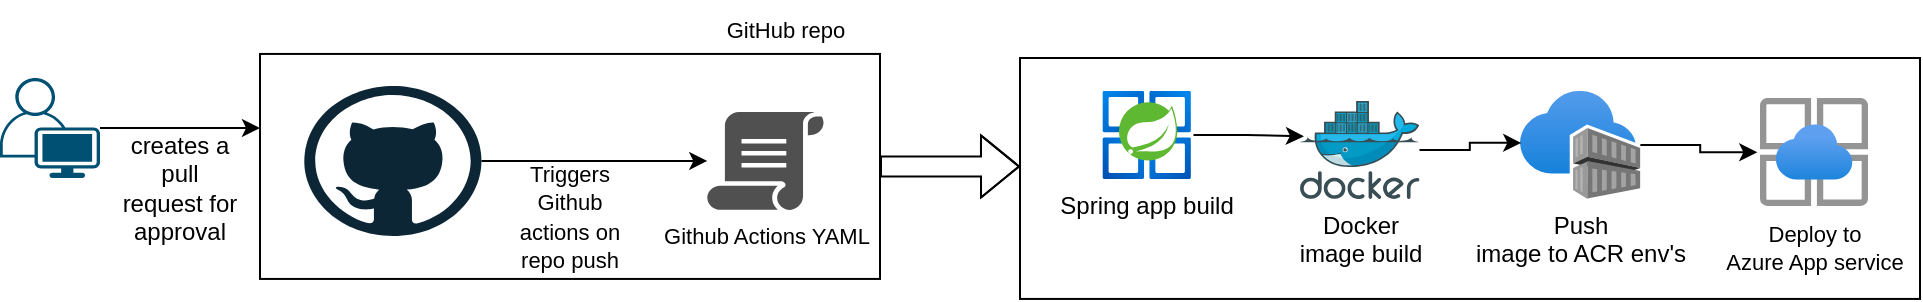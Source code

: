<mxfile version="16.6.0" type="github" pages="3">
  <diagram id="XvpTUE_IpspgRZA0ONza" name="pep github">
    <mxGraphModel dx="782" dy="436" grid="1" gridSize="10" guides="1" tooltips="1" connect="1" arrows="1" fold="1" page="1" pageScale="1" pageWidth="850" pageHeight="1100" math="0" shadow="0">
      <root>
        <mxCell id="0" />
        <mxCell id="1" parent="0" />
        <mxCell id="nqb2GobOk6vmv81c-OQU-1" style="edgeStyle=orthogonalEdgeStyle;rounded=0;orthogonalLoop=1;jettySize=auto;html=1;fontSize=11;" parent="1" source="nqb2GobOk6vmv81c-OQU-2" edge="1">
          <mxGeometry relative="1" as="geometry">
            <mxPoint x="150" y="105" as="targetPoint" />
          </mxGeometry>
        </mxCell>
        <mxCell id="nqb2GobOk6vmv81c-OQU-2" value="" style="points=[[0.35,0,0],[0.98,0.51,0],[1,0.71,0],[0.67,1,0],[0,0.795,0],[0,0.65,0]];verticalLabelPosition=bottom;sketch=0;html=1;verticalAlign=top;aspect=fixed;align=center;pointerEvents=1;shape=mxgraph.cisco19.user;fillColor=#005073;strokeColor=none;" parent="1" vertex="1">
          <mxGeometry x="20" y="80" width="50" height="50" as="geometry" />
        </mxCell>
        <mxCell id="nqb2GobOk6vmv81c-OQU-3" value="creates a pull request for approval" style="text;html=1;strokeColor=none;fillColor=none;align=center;verticalAlign=middle;whiteSpace=wrap;rounded=0;" parent="1" vertex="1">
          <mxGeometry x="80" y="120" width="60" height="30" as="geometry" />
        </mxCell>
        <mxCell id="nqb2GobOk6vmv81c-OQU-13" value="" style="group" parent="1" vertex="1" connectable="0">
          <mxGeometry x="150" y="41.48" width="310" height="138.99" as="geometry" />
        </mxCell>
        <mxCell id="nqb2GobOk6vmv81c-OQU-14" value="" style="rounded=0;whiteSpace=wrap;html=1;fontSize=11;" parent="nqb2GobOk6vmv81c-OQU-13" vertex="1">
          <mxGeometry y="26.49" width="310" height="112.5" as="geometry" />
        </mxCell>
        <mxCell id="nqb2GobOk6vmv81c-OQU-15" value="&lt;font style=&quot;font-size: 11px&quot;&gt;Triggers Github actions on repo push&lt;/font&gt;" style="text;html=1;strokeColor=none;fillColor=none;align=center;verticalAlign=middle;whiteSpace=wrap;rounded=0;" parent="nqb2GobOk6vmv81c-OQU-13" vertex="1">
          <mxGeometry x="121.786" y="92.5" width="66.429" height="30" as="geometry" />
        </mxCell>
        <mxCell id="nqb2GobOk6vmv81c-OQU-16" value="" style="dashed=0;outlineConnect=0;html=1;align=center;labelPosition=center;verticalLabelPosition=bottom;verticalAlign=top;shape=mxgraph.weblogos.github;fontSize=11;" parent="nqb2GobOk6vmv81c-OQU-13" vertex="1">
          <mxGeometry x="22.143" y="42.5" width="88.571" height="75" as="geometry" />
        </mxCell>
        <mxCell id="nqb2GobOk6vmv81c-OQU-17" value="Github Actions YAML" style="sketch=0;pointerEvents=1;shadow=0;dashed=0;html=1;strokeColor=none;fillColor=#505050;labelPosition=center;verticalLabelPosition=bottom;verticalAlign=top;outlineConnect=0;align=center;shape=mxgraph.office.concepts.script;fontSize=11;" parent="nqb2GobOk6vmv81c-OQU-13" vertex="1">
          <mxGeometry x="223.643" y="55.5" width="58.679" height="49" as="geometry" />
        </mxCell>
        <mxCell id="nqb2GobOk6vmv81c-OQU-18" style="edgeStyle=orthogonalEdgeStyle;rounded=0;orthogonalLoop=1;jettySize=auto;html=1;fontSize=11;" parent="nqb2GobOk6vmv81c-OQU-13" source="nqb2GobOk6vmv81c-OQU-16" target="nqb2GobOk6vmv81c-OQU-17" edge="1">
          <mxGeometry relative="1" as="geometry" />
        </mxCell>
        <mxCell id="nqb2GobOk6vmv81c-OQU-19" value="GitHub repo" style="text;html=1;strokeColor=none;fillColor=none;align=center;verticalAlign=middle;whiteSpace=wrap;rounded=0;fontSize=11;" parent="nqb2GobOk6vmv81c-OQU-13" vertex="1">
          <mxGeometry x="223.643" width="77.5" height="30" as="geometry" />
        </mxCell>
        <mxCell id="nqb2GobOk6vmv81c-OQU-20" style="edgeStyle=orthogonalEdgeStyle;shape=flexArrow;rounded=0;orthogonalLoop=1;jettySize=auto;html=1;fontSize=11;" parent="1" source="nqb2GobOk6vmv81c-OQU-14" edge="1">
          <mxGeometry relative="1" as="geometry">
            <mxPoint x="530" y="124.22" as="targetPoint" />
          </mxGeometry>
        </mxCell>
        <mxCell id="nqb2GobOk6vmv81c-OQU-5" value="" style="rounded=0;whiteSpace=wrap;html=1;" parent="1" vertex="1">
          <mxGeometry x="530" y="70" width="450" height="120.47" as="geometry" />
        </mxCell>
        <mxCell id="nqb2GobOk6vmv81c-OQU-6" value="Spring app build" style="aspect=fixed;html=1;points=[];align=center;image;fontSize=12;image=img/lib/azure2/compute/Azure_Spring_Cloud.svg;" parent="1" vertex="1">
          <mxGeometry x="570" y="86.47" width="46.75" height="44" as="geometry" />
        </mxCell>
        <mxCell id="nqb2GobOk6vmv81c-OQU-7" value="Docker &lt;br&gt;image build" style="sketch=0;aspect=fixed;html=1;points=[];align=center;image;fontSize=12;image=img/lib/mscae/Docker.svg;" parent="1" vertex="1">
          <mxGeometry x="670" y="91.47" width="59.76" height="49" as="geometry" />
        </mxCell>
        <mxCell id="nqb2GobOk6vmv81c-OQU-8" value="Push &lt;br&gt;image to ACR env&#39;s" style="aspect=fixed;html=1;points=[];align=center;image;fontSize=12;image=img/lib/azure2/containers/Container_Registries.svg;" parent="1" vertex="1">
          <mxGeometry x="780" y="86.47" width="60.19" height="54" as="geometry" />
        </mxCell>
        <mxCell id="nqb2GobOk6vmv81c-OQU-9" value="&lt;font style=&quot;font-size: 11px&quot;&gt;Deploy to&lt;br&gt;Azure App service&lt;/font&gt;" style="aspect=fixed;html=1;points=[];align=center;image;fontSize=12;image=img/lib/azure2/app_services/App_Service_Environments.svg;" parent="1" vertex="1">
          <mxGeometry x="900" y="89.97" width="54" height="54" as="geometry" />
        </mxCell>
        <mxCell id="nqb2GobOk6vmv81c-OQU-10" style="edgeStyle=orthogonalEdgeStyle;rounded=0;orthogonalLoop=1;jettySize=auto;html=1;entryX=0.033;entryY=0.361;entryDx=0;entryDy=0;entryPerimeter=0;" parent="1" source="nqb2GobOk6vmv81c-OQU-6" target="nqb2GobOk6vmv81c-OQU-7" edge="1">
          <mxGeometry relative="1" as="geometry" />
        </mxCell>
        <mxCell id="nqb2GobOk6vmv81c-OQU-11" style="edgeStyle=orthogonalEdgeStyle;rounded=0;orthogonalLoop=1;jettySize=auto;html=1;entryX=0.01;entryY=0.481;entryDx=0;entryDy=0;entryPerimeter=0;" parent="1" source="nqb2GobOk6vmv81c-OQU-7" target="nqb2GobOk6vmv81c-OQU-8" edge="1">
          <mxGeometry relative="1" as="geometry" />
        </mxCell>
        <mxCell id="nqb2GobOk6vmv81c-OQU-12" style="edgeStyle=orthogonalEdgeStyle;rounded=0;orthogonalLoop=1;jettySize=auto;html=1;entryX=-0.025;entryY=0.503;entryDx=0;entryDy=0;entryPerimeter=0;" parent="1" source="nqb2GobOk6vmv81c-OQU-8" target="nqb2GobOk6vmv81c-OQU-9" edge="1">
          <mxGeometry relative="1" as="geometry" />
        </mxCell>
      </root>
    </mxGraphModel>
  </diagram>
  <diagram id="kQvE9VlaSaK0vqSwJ8Q1" name="peps jenkins">
    <mxGraphModel dx="782" dy="436" grid="1" gridSize="10" guides="1" tooltips="1" connect="1" arrows="1" fold="1" page="1" pageScale="1" pageWidth="850" pageHeight="1100" math="0" shadow="0">
      <root>
        <mxCell id="guVoOfKpQ_q3lsuQCdFz-0" />
        <mxCell id="guVoOfKpQ_q3lsuQCdFz-1" parent="guVoOfKpQ_q3lsuQCdFz-0" />
        <mxCell id="guVoOfKpQ_q3lsuQCdFz-2" style="edgeStyle=orthogonalEdgeStyle;rounded=0;orthogonalLoop=1;jettySize=auto;html=1;exitX=0.98;exitY=0.51;exitDx=0;exitDy=0;exitPerimeter=0;" parent="guVoOfKpQ_q3lsuQCdFz-1" source="guVoOfKpQ_q3lsuQCdFz-3" target="guVoOfKpQ_q3lsuQCdFz-6" edge="1">
          <mxGeometry relative="1" as="geometry" />
        </mxCell>
        <mxCell id="guVoOfKpQ_q3lsuQCdFz-3" value="" style="points=[[0.35,0,0],[0.98,0.51,0],[1,0.71,0],[0.67,1,0],[0,0.795,0],[0,0.65,0]];verticalLabelPosition=bottom;sketch=0;html=1;verticalAlign=top;aspect=fixed;align=center;pointerEvents=1;shape=mxgraph.cisco19.user;fillColor=#005073;strokeColor=none;" parent="guVoOfKpQ_q3lsuQCdFz-1" vertex="1">
          <mxGeometry x="70" y="80" width="50" height="50" as="geometry" />
        </mxCell>
        <mxCell id="guVoOfKpQ_q3lsuQCdFz-4" value="" style="rounded=0;whiteSpace=wrap;html=1;" parent="guVoOfKpQ_q3lsuQCdFz-1" vertex="1">
          <mxGeometry x="340" y="69.53" width="450" height="120.47" as="geometry" />
        </mxCell>
        <mxCell id="guVoOfKpQ_q3lsuQCdFz-5" style="edgeStyle=orthogonalEdgeStyle;rounded=0;orthogonalLoop=1;jettySize=auto;html=1;exitX=1;exitY=0.5;exitDx=0;exitDy=0;entryX=0;entryY=0.5;entryDx=0;entryDy=0;" parent="guVoOfKpQ_q3lsuQCdFz-1" source="guVoOfKpQ_q3lsuQCdFz-6" target="guVoOfKpQ_q3lsuQCdFz-4" edge="1">
          <mxGeometry relative="1" as="geometry" />
        </mxCell>
        <mxCell id="guVoOfKpQ_q3lsuQCdFz-6" value="Bitbucket" style="image;image=img/lib/atlassian/Bitbucket_Logo.svg;" parent="guVoOfKpQ_q3lsuQCdFz-1" vertex="1">
          <mxGeometry x="200" y="80" width="57" height="50" as="geometry" />
        </mxCell>
        <mxCell id="guVoOfKpQ_q3lsuQCdFz-7" value="" style="aspect=fixed;perimeter=ellipsePerimeter;html=1;align=center;shadow=0;dashed=0;fontColor=#4277BB;labelBackgroundColor=#ffffff;fontSize=12;spacingTop=3;image;image=img/lib/ibm/devops/devops.svg;" parent="guVoOfKpQ_q3lsuQCdFz-1" vertex="1">
          <mxGeometry x="730" y="19.53" width="50" height="50" as="geometry" />
        </mxCell>
        <mxCell id="guVoOfKpQ_q3lsuQCdFz-8" style="edgeStyle=orthogonalEdgeStyle;rounded=0;orthogonalLoop=1;jettySize=auto;html=1;entryX=0.033;entryY=0.361;entryDx=0;entryDy=0;entryPerimeter=0;" parent="guVoOfKpQ_q3lsuQCdFz-1" source="guVoOfKpQ_q3lsuQCdFz-9" target="guVoOfKpQ_q3lsuQCdFz-11" edge="1">
          <mxGeometry relative="1" as="geometry" />
        </mxCell>
        <mxCell id="guVoOfKpQ_q3lsuQCdFz-9" value="Spring app build" style="aspect=fixed;html=1;points=[];align=center;image;fontSize=12;image=img/lib/azure2/compute/Azure_Spring_Cloud.svg;" parent="guVoOfKpQ_q3lsuQCdFz-1" vertex="1">
          <mxGeometry x="380" y="86" width="46.75" height="44" as="geometry" />
        </mxCell>
        <mxCell id="guVoOfKpQ_q3lsuQCdFz-10" style="edgeStyle=orthogonalEdgeStyle;rounded=0;orthogonalLoop=1;jettySize=auto;html=1;entryX=0.01;entryY=0.481;entryDx=0;entryDy=0;entryPerimeter=0;" parent="guVoOfKpQ_q3lsuQCdFz-1" source="guVoOfKpQ_q3lsuQCdFz-11" target="guVoOfKpQ_q3lsuQCdFz-13" edge="1">
          <mxGeometry relative="1" as="geometry" />
        </mxCell>
        <mxCell id="guVoOfKpQ_q3lsuQCdFz-11" value="Docker &lt;br&gt;image build" style="sketch=0;aspect=fixed;html=1;points=[];align=center;image;fontSize=12;image=img/lib/mscae/Docker.svg;" parent="guVoOfKpQ_q3lsuQCdFz-1" vertex="1">
          <mxGeometry x="480" y="91" width="59.76" height="49" as="geometry" />
        </mxCell>
        <mxCell id="guVoOfKpQ_q3lsuQCdFz-12" style="edgeStyle=orthogonalEdgeStyle;rounded=0;orthogonalLoop=1;jettySize=auto;html=1;entryX=-0.025;entryY=0.503;entryDx=0;entryDy=0;entryPerimeter=0;" parent="guVoOfKpQ_q3lsuQCdFz-1" source="guVoOfKpQ_q3lsuQCdFz-13" target="guVoOfKpQ_q3lsuQCdFz-14" edge="1">
          <mxGeometry relative="1" as="geometry" />
        </mxCell>
        <mxCell id="guVoOfKpQ_q3lsuQCdFz-13" value="Push &lt;br&gt;image to ACR Env&#39;s" style="aspect=fixed;html=1;points=[];align=center;image;fontSize=12;image=img/lib/azure2/containers/Container_Registries.svg;" parent="guVoOfKpQ_q3lsuQCdFz-1" vertex="1">
          <mxGeometry x="590" y="86" width="60.19" height="54" as="geometry" />
        </mxCell>
        <mxCell id="guVoOfKpQ_q3lsuQCdFz-14" value="&lt;font style=&quot;font-size: 11px&quot;&gt;Deploy to&lt;br&gt;Azure App service&lt;/font&gt;" style="aspect=fixed;html=1;points=[];align=center;image;fontSize=12;image=img/lib/azure2/app_services/App_Service_Environments.svg;" parent="guVoOfKpQ_q3lsuQCdFz-1" vertex="1">
          <mxGeometry x="710" y="89.5" width="54" height="54" as="geometry" />
        </mxCell>
        <mxCell id="guVoOfKpQ_q3lsuQCdFz-15" value="creates a pull request for approval" style="text;html=1;strokeColor=none;fillColor=none;align=center;verticalAlign=middle;whiteSpace=wrap;rounded=0;" parent="guVoOfKpQ_q3lsuQCdFz-1" vertex="1">
          <mxGeometry x="120" y="120" width="60" height="30" as="geometry" />
        </mxCell>
        <mxCell id="guVoOfKpQ_q3lsuQCdFz-16" value="Triggers jenkins job on repo push&lt;br&gt;" style="text;html=1;strokeColor=none;fillColor=none;align=center;verticalAlign=middle;whiteSpace=wrap;rounded=0;" parent="guVoOfKpQ_q3lsuQCdFz-1" vertex="1">
          <mxGeometry x="260" y="143.5" width="60" height="30" as="geometry" />
        </mxCell>
        <mxCell id="guVoOfKpQ_q3lsuQCdFz-17" value="Jenkins node on&amp;nbsp;usazrklxn11083" style="text;html=1;strokeColor=none;fillColor=none;align=center;verticalAlign=middle;whiteSpace=wrap;rounded=0;fontSize=11;" parent="guVoOfKpQ_q3lsuQCdFz-1" vertex="1">
          <mxGeometry x="620" y="40" width="110" height="30" as="geometry" />
        </mxCell>
      </root>
    </mxGraphModel>
  </diagram>
  <diagram id="c0zXQBnB2mM_Hc8hhb6V" name="peps vm">
    <mxGraphModel dx="782" dy="436" grid="1" gridSize="10" guides="1" tooltips="1" connect="1" arrows="1" fold="1" page="1" pageScale="1" pageWidth="850" pageHeight="1100" math="0" shadow="0">
      <root>
        <mxCell id="Jz4SNpk94HaZZg3jzQ6S-0" />
        <mxCell id="Jz4SNpk94HaZZg3jzQ6S-1" parent="Jz4SNpk94HaZZg3jzQ6S-0" />
        <mxCell id="Jz4SNpk94HaZZg3jzQ6S-2" style="edgeStyle=orthogonalEdgeStyle;rounded=0;orthogonalLoop=1;jettySize=auto;html=1;exitX=0.98;exitY=0.51;exitDx=0;exitDy=0;exitPerimeter=0;" edge="1" parent="Jz4SNpk94HaZZg3jzQ6S-1" source="Jz4SNpk94HaZZg3jzQ6S-3" target="Jz4SNpk94HaZZg3jzQ6S-5">
          <mxGeometry relative="1" as="geometry" />
        </mxCell>
        <mxCell id="Jz4SNpk94HaZZg3jzQ6S-3" value="" style="points=[[0.35,0,0],[0.98,0.51,0],[1,0.71,0],[0.67,1,0],[0,0.795,0],[0,0.65,0]];verticalLabelPosition=bottom;sketch=0;html=1;verticalAlign=top;aspect=fixed;align=center;pointerEvents=1;shape=mxgraph.cisco19.user;fillColor=#005073;strokeColor=none;" vertex="1" parent="Jz4SNpk94HaZZg3jzQ6S-1">
          <mxGeometry x="70" y="80" width="50" height="50" as="geometry" />
        </mxCell>
        <mxCell id="Jz4SNpk94HaZZg3jzQ6S-4" style="edgeStyle=orthogonalEdgeStyle;rounded=0;orthogonalLoop=1;jettySize=auto;html=1;entryX=0;entryY=0.5;entryDx=0;entryDy=0;fontSize=11;" edge="1" parent="Jz4SNpk94HaZZg3jzQ6S-1" source="Jz4SNpk94HaZZg3jzQ6S-5" target="Jz4SNpk94HaZZg3jzQ6S-14">
          <mxGeometry relative="1" as="geometry" />
        </mxCell>
        <mxCell id="Jz4SNpk94HaZZg3jzQ6S-5" value="Bitbucket" style="image;image=img/lib/atlassian/Bitbucket_Logo.svg;" vertex="1" parent="Jz4SNpk94HaZZg3jzQ6S-1">
          <mxGeometry x="200" y="80" width="60" height="50" as="geometry" />
        </mxCell>
        <mxCell id="Jz4SNpk94HaZZg3jzQ6S-6" value="creates a pull request for approval" style="text;html=1;strokeColor=none;fillColor=none;align=center;verticalAlign=middle;whiteSpace=wrap;rounded=0;" vertex="1" parent="Jz4SNpk94HaZZg3jzQ6S-1">
          <mxGeometry x="120" y="120" width="60" height="30" as="geometry" />
        </mxCell>
        <mxCell id="Jz4SNpk94HaZZg3jzQ6S-7" value="" style="group" vertex="1" connectable="0" parent="Jz4SNpk94HaZZg3jzQ6S-1">
          <mxGeometry x="160" y="193" width="530" height="90" as="geometry" />
        </mxCell>
        <mxCell id="Jz4SNpk94HaZZg3jzQ6S-8" value="" style="rounded=0;whiteSpace=wrap;html=1;fontSize=11;" vertex="1" parent="Jz4SNpk94HaZZg3jzQ6S-7">
          <mxGeometry width="530" height="90" as="geometry" />
        </mxCell>
        <mxCell id="Jz4SNpk94HaZZg3jzQ6S-9" value="DEV" style="verticalLabelPosition=bottom;html=1;verticalAlign=top;align=center;strokeColor=none;fillColor=#00BEF2;shape=mxgraph.azure.virtual_machine;fontSize=11;" vertex="1" parent="Jz4SNpk94HaZZg3jzQ6S-7">
          <mxGeometry x="28.5" y="15" width="80" height="50" as="geometry" />
        </mxCell>
        <mxCell id="Jz4SNpk94HaZZg3jzQ6S-10" value="QA" style="verticalLabelPosition=bottom;html=1;verticalAlign=top;align=center;strokeColor=none;fillColor=#00BEF2;shape=mxgraph.azure.virtual_machine;fontSize=11;" vertex="1" parent="Jz4SNpk94HaZZg3jzQ6S-7">
          <mxGeometry x="140" y="15" width="80" height="50" as="geometry" />
        </mxCell>
        <mxCell id="Jz4SNpk94HaZZg3jzQ6S-11" value="UAT" style="verticalLabelPosition=bottom;html=1;verticalAlign=top;align=center;strokeColor=none;fillColor=#00BEF2;shape=mxgraph.azure.virtual_machine;fontSize=11;" vertex="1" parent="Jz4SNpk94HaZZg3jzQ6S-7">
          <mxGeometry x="265" y="15" width="80" height="50" as="geometry" />
        </mxCell>
        <mxCell id="Jz4SNpk94HaZZg3jzQ6S-12" value="PROD" style="verticalLabelPosition=bottom;html=1;verticalAlign=top;align=center;strokeColor=none;fillColor=#00BEF2;shape=mxgraph.azure.virtual_machine;fontSize=11;" vertex="1" parent="Jz4SNpk94HaZZg3jzQ6S-7">
          <mxGeometry x="400" y="15" width="80" height="50" as="geometry" />
        </mxCell>
        <mxCell id="Jz4SNpk94HaZZg3jzQ6S-13" style="edgeStyle=orthogonalEdgeStyle;rounded=0;orthogonalLoop=1;jettySize=auto;html=1;fontSize=11;entryX=0.45;entryY=0;entryDx=0;entryDy=0;entryPerimeter=0;" edge="1" parent="Jz4SNpk94HaZZg3jzQ6S-1" source="Jz4SNpk94HaZZg3jzQ6S-14" target="Jz4SNpk94HaZZg3jzQ6S-8">
          <mxGeometry relative="1" as="geometry">
            <mxPoint x="398.5" y="170" as="targetPoint" />
          </mxGeometry>
        </mxCell>
        <mxCell id="Jz4SNpk94HaZZg3jzQ6S-14" value="" style="aspect=fixed;perimeter=ellipsePerimeter;html=1;align=center;shadow=0;dashed=0;fontColor=#4277BB;labelBackgroundColor=#ffffff;fontSize=12;spacingTop=3;image;image=img/lib/ibm/devops/build_test.svg;" vertex="1" parent="Jz4SNpk94HaZZg3jzQ6S-1">
          <mxGeometry x="366" y="75" width="65" height="65" as="geometry" />
        </mxCell>
        <mxCell id="Jz4SNpk94HaZZg3jzQ6S-15" value="Maven Application build" style="text;html=1;align=center;verticalAlign=middle;resizable=0;points=[];autosize=1;strokeColor=none;fillColor=none;fontSize=11;" vertex="1" parent="Jz4SNpk94HaZZg3jzQ6S-1">
          <mxGeometry x="431" y="97.5" width="130" height="20" as="geometry" />
        </mxCell>
        <mxCell id="Jz4SNpk94HaZZg3jzQ6S-16" value="&lt;font style=&quot;font-size: 11px&quot;&gt;Manually copy application jar to various vm&lt;/font&gt;" style="text;html=1;strokeColor=none;fillColor=none;align=center;verticalAlign=middle;whiteSpace=wrap;rounded=0;fontSize=11;" vertex="1" parent="Jz4SNpk94HaZZg3jzQ6S-1">
          <mxGeometry x="410" y="150" width="90" height="30" as="geometry" />
        </mxCell>
        <mxCell id="Jz4SNpk94HaZZg3jzQ6S-17" value="manually checkout code in local machine for build" style="text;html=1;strokeColor=none;fillColor=none;align=center;verticalAlign=middle;whiteSpace=wrap;rounded=0;fontSize=11;" vertex="1" parent="Jz4SNpk94HaZZg3jzQ6S-1">
          <mxGeometry x="270" y="117.5" width="90" height="30" as="geometry" />
        </mxCell>
      </root>
    </mxGraphModel>
  </diagram>
</mxfile>
